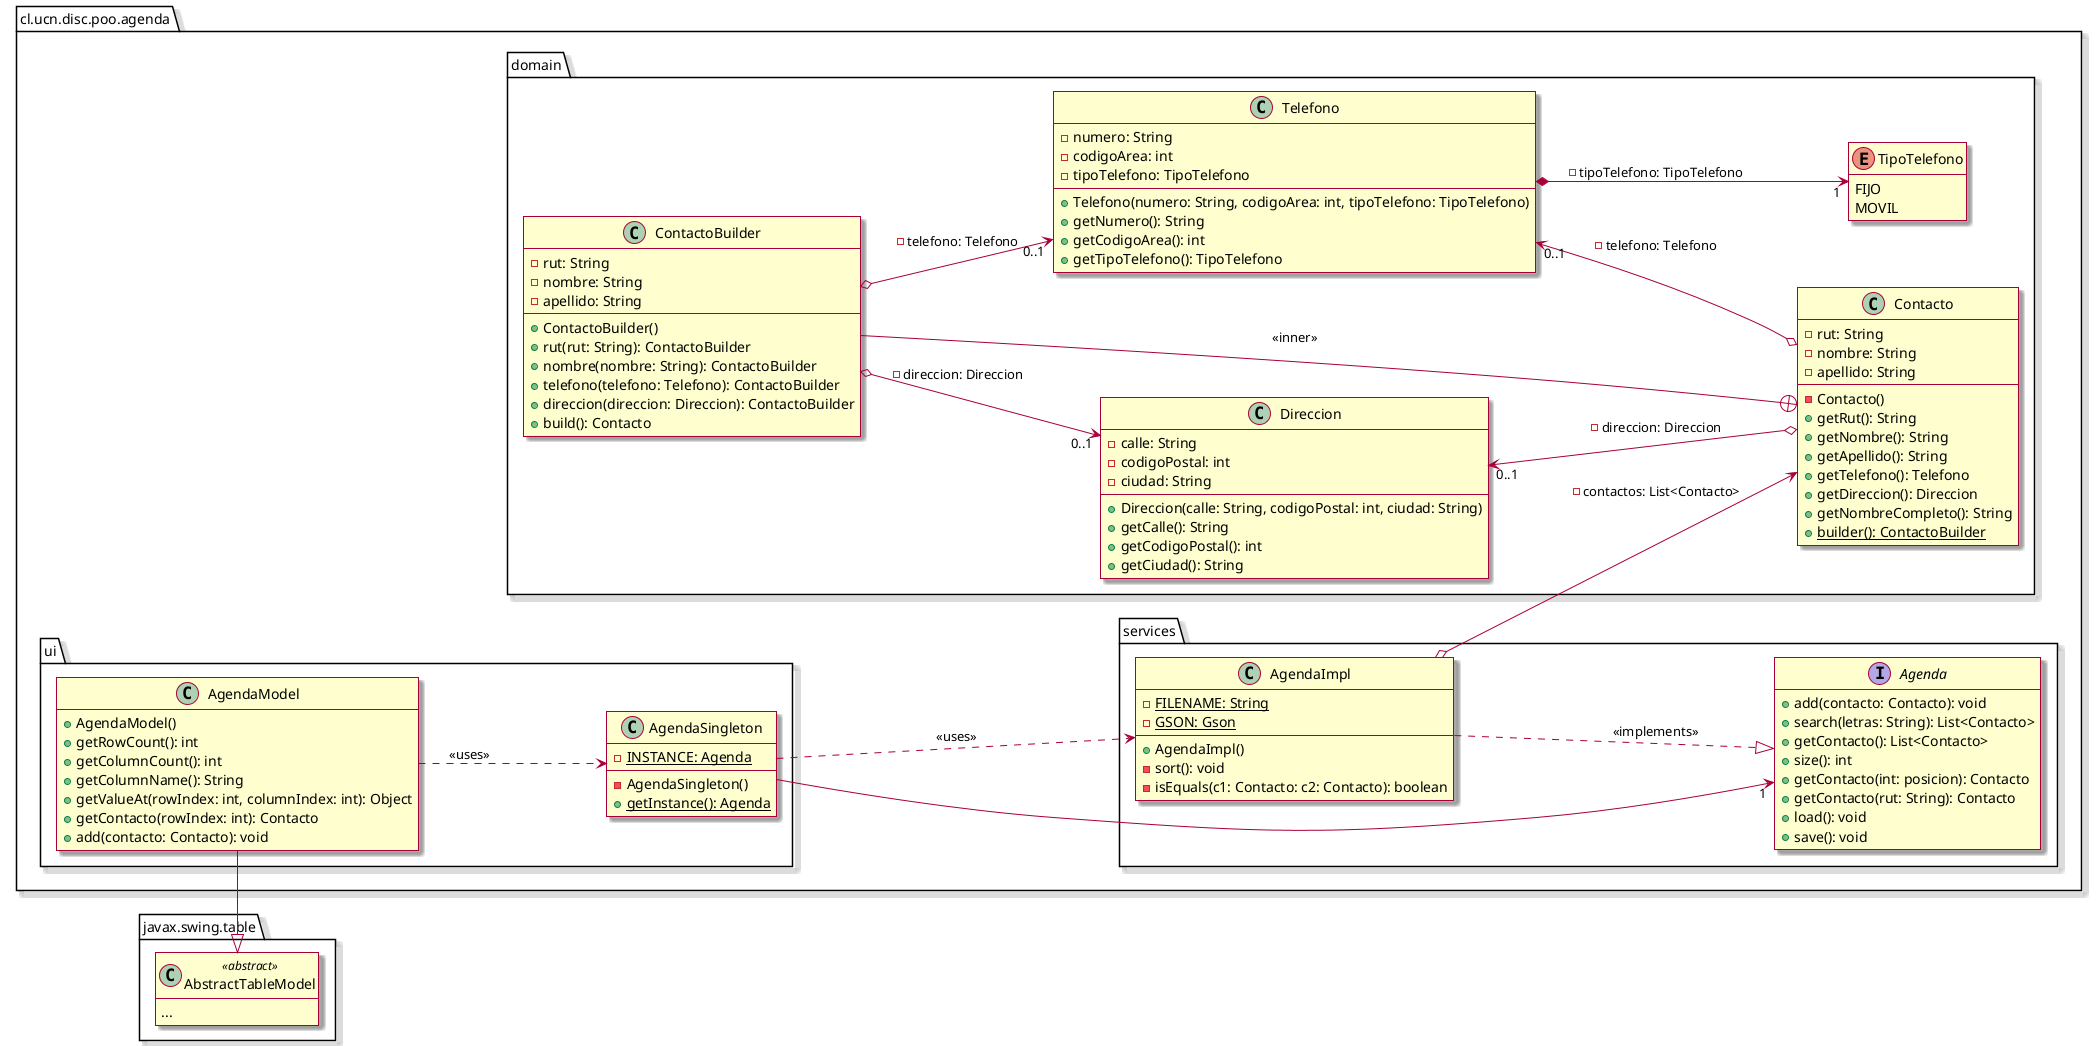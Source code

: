 @startuml
skin rose
left to right direction
hide empty members
set separator none

package cl.ucn.disc.poo.agenda {

    package domain {

        class Contacto {
            - rut: String
            - nombre: String
            - apellido: String
            - Contacto()
            + getRut(): String
            + getNombre(): String
            + getApellido(): String
            + getTelefono(): Telefono
            + getDireccion(): Direccion
            + getNombreCompleto(): String
            {static} +builder(): ContactoBuilder

        }

        class ContactoBuilder {
            - rut: String
            - nombre: String
            - apellido: String
            + ContactoBuilder()
            + rut(rut: String): ContactoBuilder
            + nombre(nombre: String): ContactoBuilder
            + telefono(telefono: Telefono): ContactoBuilder
            + direccion(direccion: Direccion): ContactoBuilder
            + build(): Contacto
        }
        ContactoBuilder --+ Contacto: <<inner>>
        ContactoBuilder o--> "0..1" Telefono: - telefono: Telefono
        ContactoBuilder o--> "0..1" Direccion: - direccion: Direccion

        class Direccion {
            - calle: String
            - codigoPostal: int
            - ciudad: String
            + Direccion(calle: String, codigoPostal: int, ciudad: String)
            + getCalle(): String
            + getCodigoPostal(): int
            + getCiudad(): String
        }
        Direccion "0..1" <--o Contacto: - direccion: Direccion

        enum TipoTelefono {
            FIJO
            MOVIL
        }

        class Telefono {
            - numero: String
            - codigoArea: int
            - tipoTelefono: TipoTelefono
            + Telefono(numero: String, codigoArea: int, tipoTelefono: TipoTelefono)
            + getNumero(): String
            + getCodigoArea(): int
            + getTipoTelefono(): TipoTelefono
        }
        Telefono *--> "1" TipoTelefono: - tipoTelefono: TipoTelefono
        Telefono "0..1" <--o Contacto: - telefono: Telefono

    }

    package services {

        interface Agenda {
            + add(contacto: Contacto): void
            + search(letras: String): List<Contacto>
            + getContacto(): List<Contacto>
            + size(): int
            + getContacto(int: posicion): Contacto
            + getContacto(rut: String): Contacto
            + load(): void
            + save(): void
        }

        class AgendaImpl {
            - {static} FILENAME: String
            - {static} GSON: Gson
            + AgendaImpl()
            - sort(): void
            - isEquals(c1: Contacto: c2: Contacto): boolean
        }
        AgendaImpl ..|> Agenda: <<implements>>
        AgendaImpl o--> Contacto: - contactos: List<Contacto>

    }

    package ui {

        class AgendaSingleton {
            - {static} INSTANCE: Agenda
            - AgendaSingleton()
            + {static} getInstance(): Agenda
        }
        AgendaSingleton --> "1" Agenda
        AgendaSingleton ..> AgendaImpl: <<uses>>

        class AgendaModel {
            + AgendaModel()
            + getRowCount(): int
            + getColumnCount(): int
            + getColumnName(): String
            + getValueAt(rowIndex: int, columnIndex: int): Object
            + getContacto(rowIndex: int): Contacto
            + add(contacto: Contacto): void
        }
        AgendaModel ..> AgendaSingleton: <<uses>>

    }

}

package javax.swing.table {

    class AbstractTableModel <<abstract>> {
        ...
    }
    AbstractTableModel <|- AgendaModel

}

@enduml
